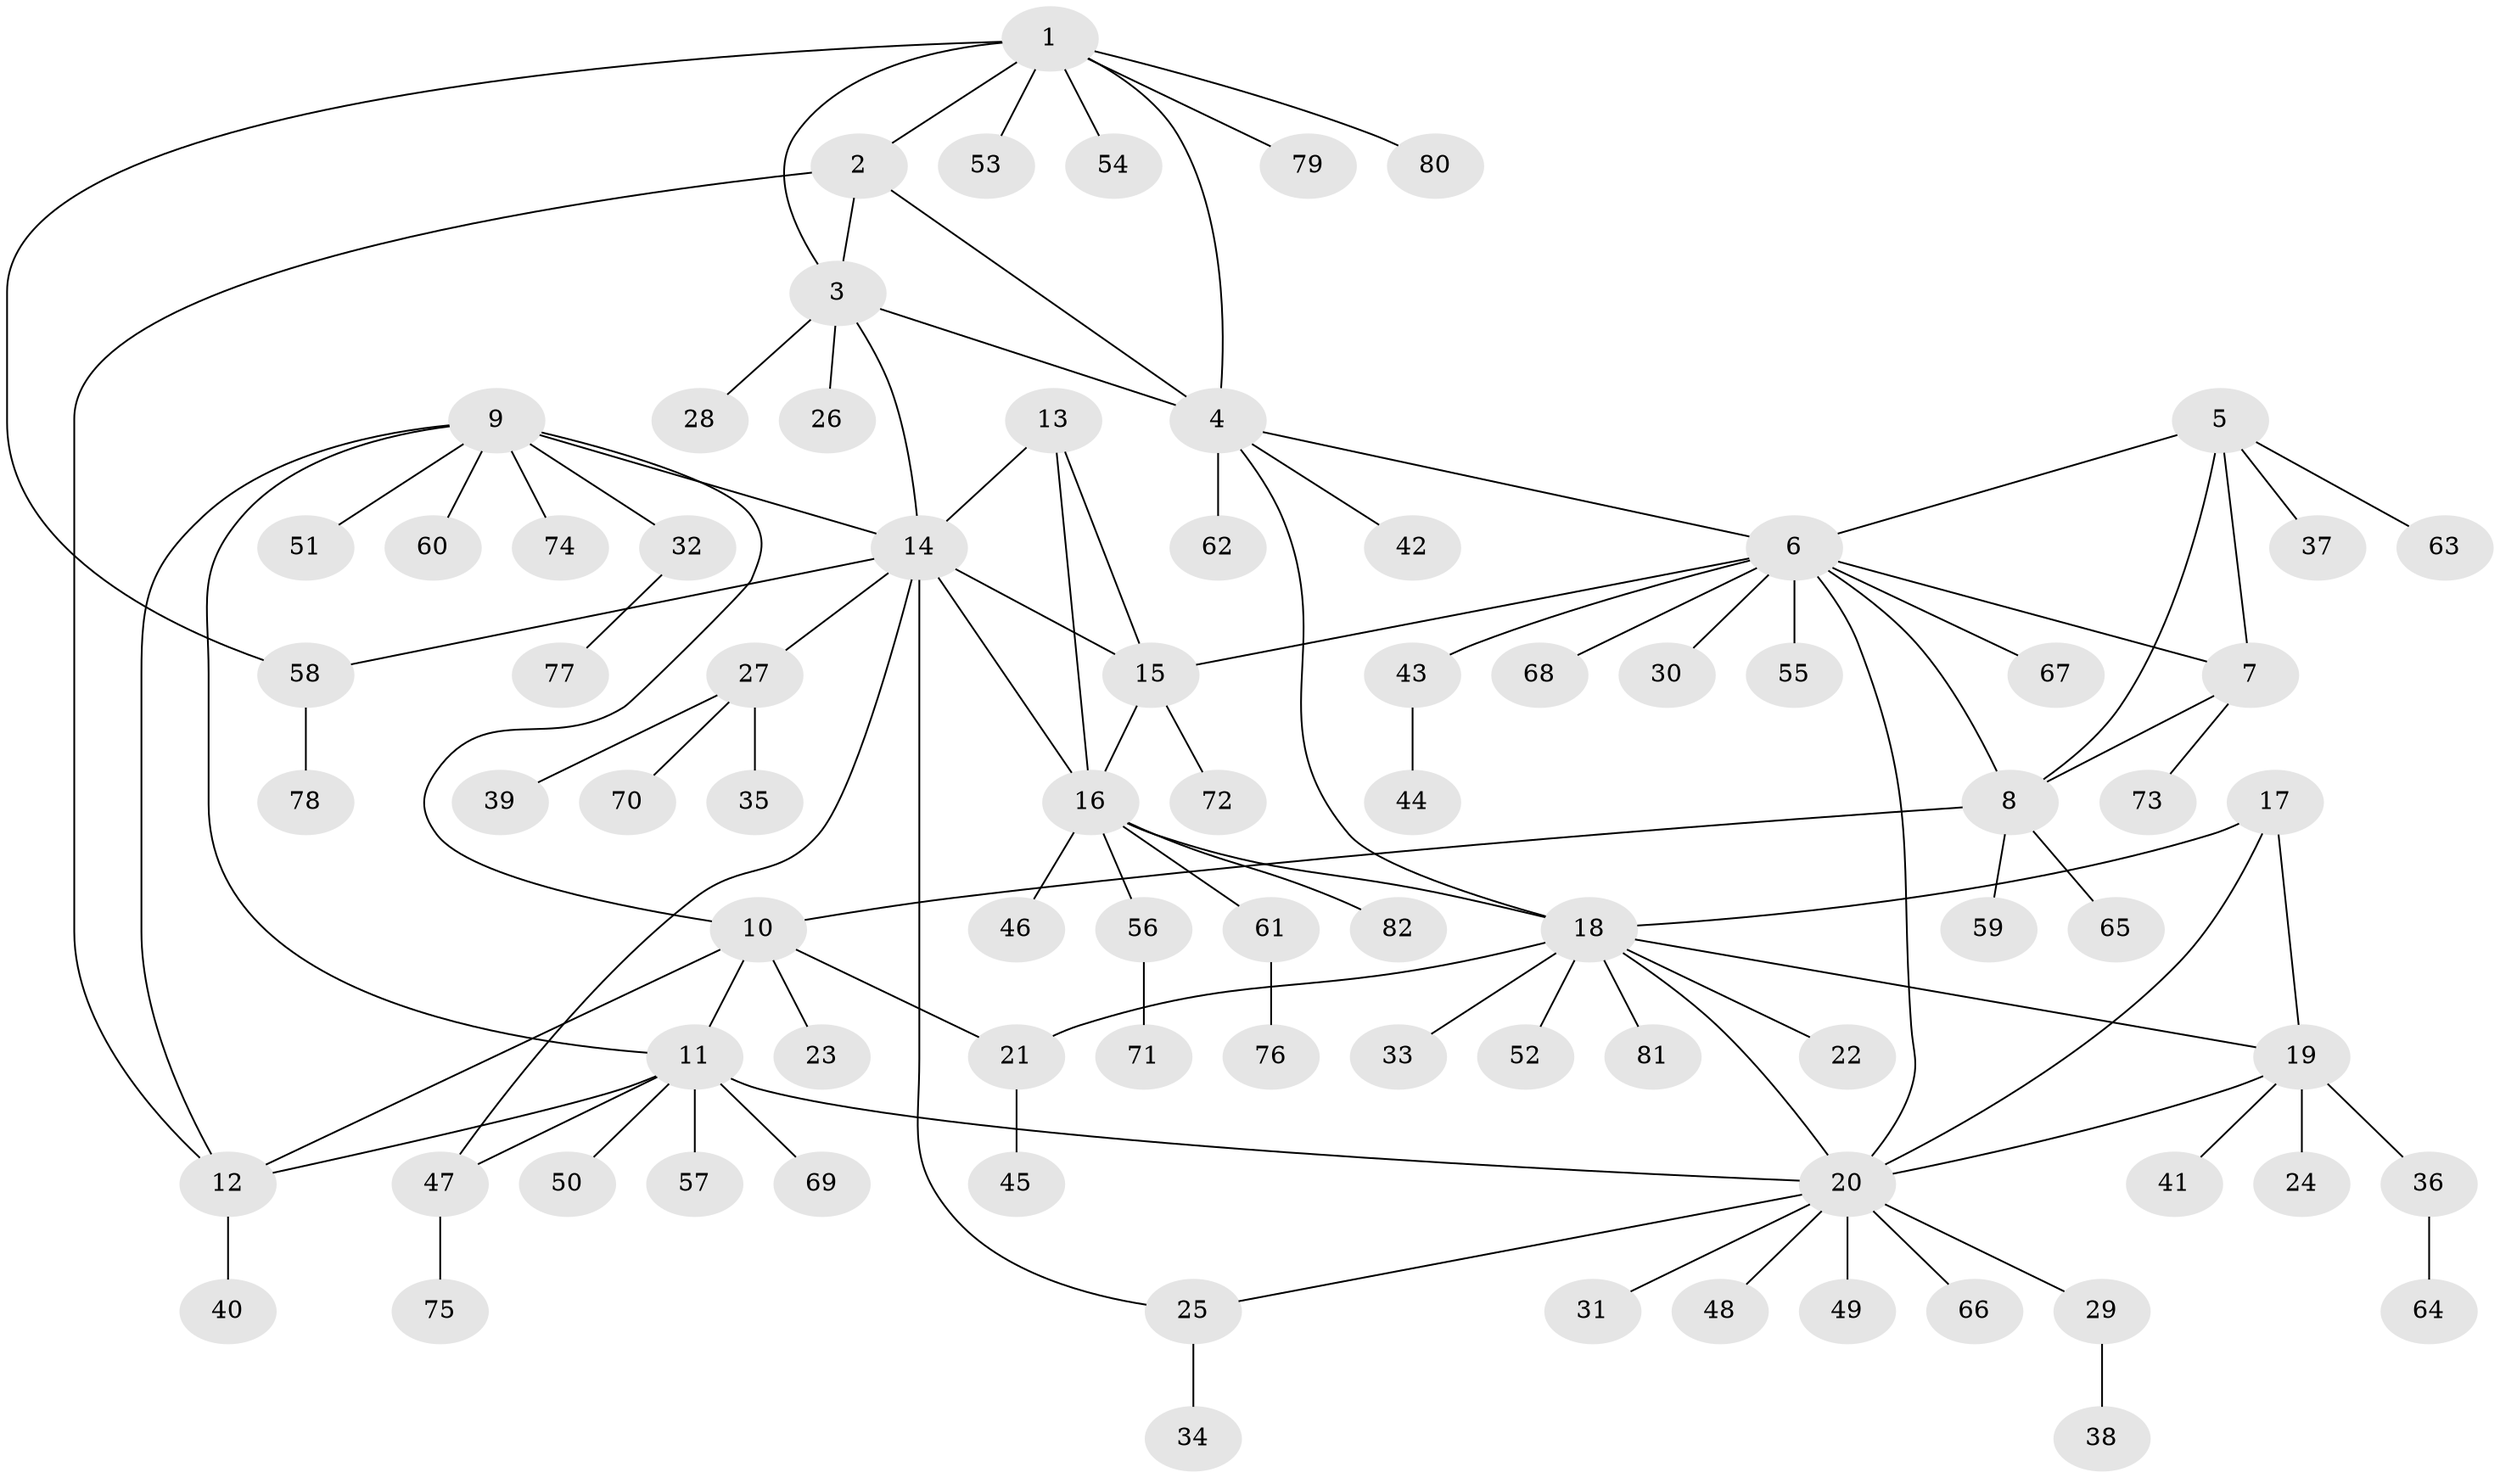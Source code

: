 // Generated by graph-tools (version 1.1) at 2025/26/03/09/25 03:26:37]
// undirected, 82 vertices, 106 edges
graph export_dot {
graph [start="1"]
  node [color=gray90,style=filled];
  1;
  2;
  3;
  4;
  5;
  6;
  7;
  8;
  9;
  10;
  11;
  12;
  13;
  14;
  15;
  16;
  17;
  18;
  19;
  20;
  21;
  22;
  23;
  24;
  25;
  26;
  27;
  28;
  29;
  30;
  31;
  32;
  33;
  34;
  35;
  36;
  37;
  38;
  39;
  40;
  41;
  42;
  43;
  44;
  45;
  46;
  47;
  48;
  49;
  50;
  51;
  52;
  53;
  54;
  55;
  56;
  57;
  58;
  59;
  60;
  61;
  62;
  63;
  64;
  65;
  66;
  67;
  68;
  69;
  70;
  71;
  72;
  73;
  74;
  75;
  76;
  77;
  78;
  79;
  80;
  81;
  82;
  1 -- 2;
  1 -- 3;
  1 -- 4;
  1 -- 53;
  1 -- 54;
  1 -- 58;
  1 -- 79;
  1 -- 80;
  2 -- 3;
  2 -- 4;
  2 -- 12;
  3 -- 4;
  3 -- 14;
  3 -- 26;
  3 -- 28;
  4 -- 6;
  4 -- 18;
  4 -- 42;
  4 -- 62;
  5 -- 6;
  5 -- 7;
  5 -- 8;
  5 -- 37;
  5 -- 63;
  6 -- 7;
  6 -- 8;
  6 -- 15;
  6 -- 20;
  6 -- 30;
  6 -- 43;
  6 -- 55;
  6 -- 67;
  6 -- 68;
  7 -- 8;
  7 -- 73;
  8 -- 10;
  8 -- 59;
  8 -- 65;
  9 -- 10;
  9 -- 11;
  9 -- 12;
  9 -- 14;
  9 -- 32;
  9 -- 51;
  9 -- 60;
  9 -- 74;
  10 -- 11;
  10 -- 12;
  10 -- 21;
  10 -- 23;
  11 -- 12;
  11 -- 20;
  11 -- 47;
  11 -- 50;
  11 -- 57;
  11 -- 69;
  12 -- 40;
  13 -- 14;
  13 -- 15;
  13 -- 16;
  14 -- 15;
  14 -- 16;
  14 -- 25;
  14 -- 27;
  14 -- 47;
  14 -- 58;
  15 -- 16;
  15 -- 72;
  16 -- 18;
  16 -- 46;
  16 -- 56;
  16 -- 61;
  16 -- 82;
  17 -- 18;
  17 -- 19;
  17 -- 20;
  18 -- 19;
  18 -- 20;
  18 -- 21;
  18 -- 22;
  18 -- 33;
  18 -- 52;
  18 -- 81;
  19 -- 20;
  19 -- 24;
  19 -- 36;
  19 -- 41;
  20 -- 25;
  20 -- 29;
  20 -- 31;
  20 -- 48;
  20 -- 49;
  20 -- 66;
  21 -- 45;
  25 -- 34;
  27 -- 35;
  27 -- 39;
  27 -- 70;
  29 -- 38;
  32 -- 77;
  36 -- 64;
  43 -- 44;
  47 -- 75;
  56 -- 71;
  58 -- 78;
  61 -- 76;
}

